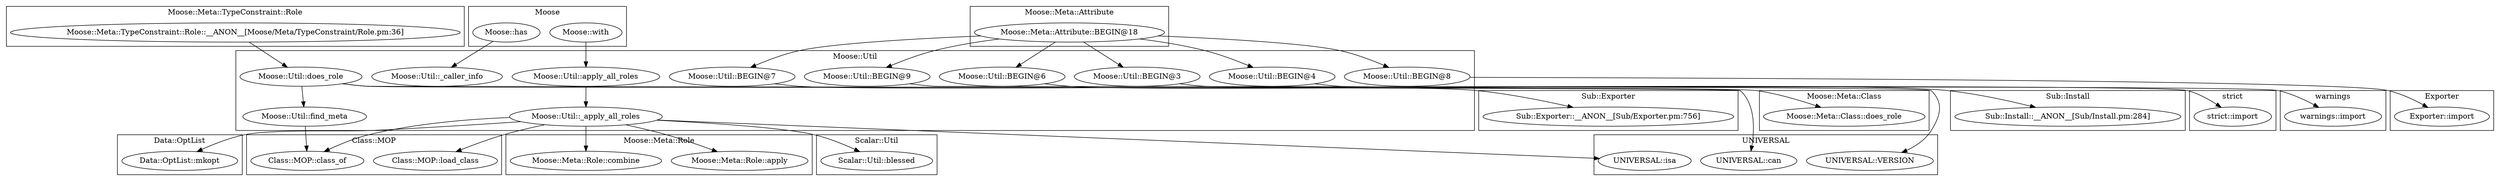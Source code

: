 digraph {
graph [overlap=false]
subgraph cluster_Sub_Exporter {
	label="Sub::Exporter";
	"Sub::Exporter::__ANON__[Sub/Exporter.pm:756]";
}
subgraph cluster_warnings {
	label="warnings";
	"warnings::import";
}
subgraph cluster_Data_OptList {
	label="Data::OptList";
	"Data::OptList::mkopt";
}
subgraph cluster_strict {
	label="strict";
	"strict::import";
}
subgraph cluster_Moose_Util {
	label="Moose::Util";
	"Moose::Util::apply_all_roles";
	"Moose::Util::BEGIN@7";
	"Moose::Util::does_role";
	"Moose::Util::BEGIN@9";
	"Moose::Util::BEGIN@6";
	"Moose::Util::_apply_all_roles";
	"Moose::Util::_caller_info";
	"Moose::Util::BEGIN@3";
	"Moose::Util::find_meta";
	"Moose::Util::BEGIN@4";
	"Moose::Util::BEGIN@8";
}
subgraph cluster_Class_MOP {
	label="Class::MOP";
	"Class::MOP::class_of";
	"Class::MOP::load_class";
}
subgraph cluster_Moose_Meta_Role {
	label="Moose::Meta::Role";
	"Moose::Meta::Role::apply";
	"Moose::Meta::Role::combine";
}
subgraph cluster_Moose_Meta_TypeConstraint_Role {
	label="Moose::Meta::TypeConstraint::Role";
	"Moose::Meta::TypeConstraint::Role::__ANON__[Moose/Meta/TypeConstraint/Role.pm:36]";
}
subgraph cluster_Moose {
	label="Moose";
	"Moose::with";
	"Moose::has";
}
subgraph cluster_Exporter {
	label="Exporter";
	"Exporter::import";
}
subgraph cluster_Sub_Install {
	label="Sub::Install";
	"Sub::Install::__ANON__[Sub/Install.pm:284]";
}
subgraph cluster_Scalar_Util {
	label="Scalar::Util";
	"Scalar::Util::blessed";
}
subgraph cluster_UNIVERSAL {
	label="UNIVERSAL";
	"UNIVERSAL::isa";
	"UNIVERSAL::VERSION";
	"UNIVERSAL::can";
}
subgraph cluster_Moose_Meta_Class {
	label="Moose::Meta::Class";
	"Moose::Meta::Class::does_role";
}
subgraph cluster_Moose_Meta_Attribute {
	label="Moose::Meta::Attribute";
	"Moose::Meta::Attribute::BEGIN@18";
}
"Moose::with" -> "Moose::Util::apply_all_roles";
"Moose::Util::BEGIN@8" -> "Exporter::import";
"Moose::Util::apply_all_roles" -> "Moose::Util::_apply_all_roles";
"Moose::Util::_apply_all_roles" -> "Scalar::Util::blessed";
"Moose::Meta::Attribute::BEGIN@18" -> "Moose::Util::BEGIN@6";
"Moose::Util::_apply_all_roles" -> "Class::MOP::class_of";
"Moose::Util::find_meta" -> "Class::MOP::class_of";
"Moose::Util::does_role" -> "UNIVERSAL::can";
"Moose::Util::BEGIN@7" -> "Sub::Exporter::__ANON__[Sub/Exporter.pm:756]";
"Moose::Util::BEGIN@4" -> "warnings::import";
"Moose::Util::does_role" -> "Moose::Meta::Class::does_role";
"Moose::Util::BEGIN@9" -> "UNIVERSAL::VERSION";
"Moose::Util::BEGIN@3" -> "strict::import";
"Moose::Util::BEGIN@6" -> "Sub::Install::__ANON__[Sub/Install.pm:284]";
"Moose::Util::_apply_all_roles" -> "Class::MOP::load_class";
"Moose::Meta::Attribute::BEGIN@18" -> "Moose::Util::BEGIN@7";
"Moose::Meta::Attribute::BEGIN@18" -> "Moose::Util::BEGIN@3";
"Moose::has" -> "Moose::Util::_caller_info";
"Moose::Meta::Attribute::BEGIN@18" -> "Moose::Util::BEGIN@9";
"Moose::Util::does_role" -> "Moose::Util::find_meta";
"Moose::Util::_apply_all_roles" -> "Data::OptList::mkopt";
"Moose::Meta::Attribute::BEGIN@18" -> "Moose::Util::BEGIN@8";
"Moose::Util::_apply_all_roles" -> "UNIVERSAL::isa";
"Moose::Meta::TypeConstraint::Role::__ANON__[Moose/Meta/TypeConstraint/Role.pm:36]" -> "Moose::Util::does_role";
"Moose::Util::_apply_all_roles" -> "Moose::Meta::Role::combine";
"Moose::Util::_apply_all_roles" -> "Moose::Meta::Role::apply";
"Moose::Meta::Attribute::BEGIN@18" -> "Moose::Util::BEGIN@4";
}
